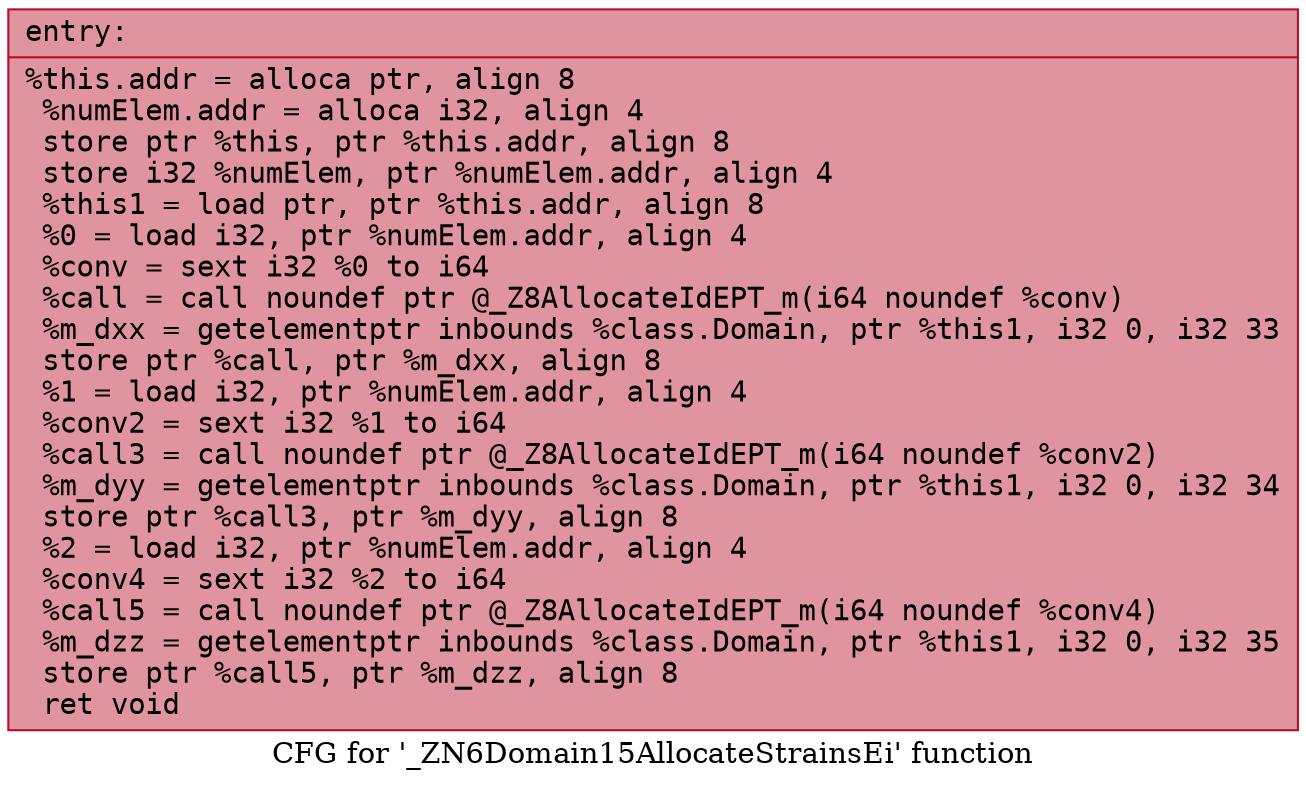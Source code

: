 digraph "CFG for '_ZN6Domain15AllocateStrainsEi' function" {
	label="CFG for '_ZN6Domain15AllocateStrainsEi' function";

	Node0x561418c52a30 [shape=record,color="#b70d28ff", style=filled, fillcolor="#b70d2870" fontname="Courier",label="{entry:\l|  %this.addr = alloca ptr, align 8\l  %numElem.addr = alloca i32, align 4\l  store ptr %this, ptr %this.addr, align 8\l  store i32 %numElem, ptr %numElem.addr, align 4\l  %this1 = load ptr, ptr %this.addr, align 8\l  %0 = load i32, ptr %numElem.addr, align 4\l  %conv = sext i32 %0 to i64\l  %call = call noundef ptr @_Z8AllocateIdEPT_m(i64 noundef %conv)\l  %m_dxx = getelementptr inbounds %class.Domain, ptr %this1, i32 0, i32 33\l  store ptr %call, ptr %m_dxx, align 8\l  %1 = load i32, ptr %numElem.addr, align 4\l  %conv2 = sext i32 %1 to i64\l  %call3 = call noundef ptr @_Z8AllocateIdEPT_m(i64 noundef %conv2)\l  %m_dyy = getelementptr inbounds %class.Domain, ptr %this1, i32 0, i32 34\l  store ptr %call3, ptr %m_dyy, align 8\l  %2 = load i32, ptr %numElem.addr, align 4\l  %conv4 = sext i32 %2 to i64\l  %call5 = call noundef ptr @_Z8AllocateIdEPT_m(i64 noundef %conv4)\l  %m_dzz = getelementptr inbounds %class.Domain, ptr %this1, i32 0, i32 35\l  store ptr %call5, ptr %m_dzz, align 8\l  ret void\l}"];
}
